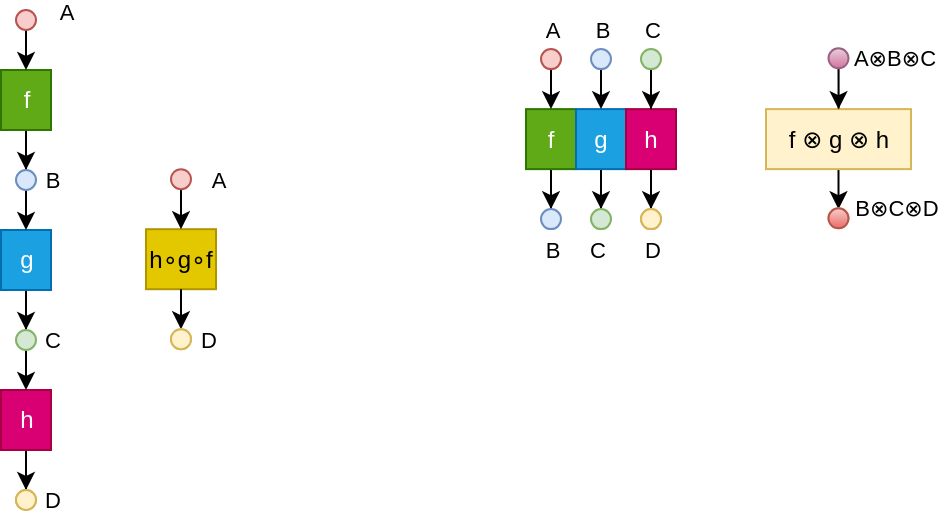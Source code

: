 <mxfile version="21.3.7" type="device">
  <diagram name="Seite-1" id="Y6UvktKQmZfqpKk45XSU">
    <mxGraphModel dx="574" dy="304" grid="1" gridSize="10" guides="1" tooltips="1" connect="1" arrows="1" fold="1" page="1" pageScale="1" pageWidth="827" pageHeight="1169" background="none" math="0" shadow="0">
      <root>
        <mxCell id="0" />
        <mxCell id="1" parent="0" />
        <mxCell id="nsbNEEGzbuQB1YljoGs6-12" style="edgeStyle=orthogonalEdgeStyle;rounded=0;orthogonalLoop=1;jettySize=auto;html=1;entryX=0.5;entryY=0;entryDx=0;entryDy=0;" parent="1" source="nsbNEEGzbuQB1YljoGs6-1" target="nsbNEEGzbuQB1YljoGs6-11" edge="1">
          <mxGeometry relative="1" as="geometry" />
        </mxCell>
        <mxCell id="nsbNEEGzbuQB1YljoGs6-1" value="f" style="rounded=0;whiteSpace=wrap;html=1;fillColor=#60a917;fontColor=#ffffff;strokeColor=#2D7600;" parent="1" vertex="1">
          <mxGeometry x="337.5" y="280" width="25" height="30" as="geometry" />
        </mxCell>
        <mxCell id="nsbNEEGzbuQB1YljoGs6-2" value="" style="endArrow=classic;html=1;rounded=0;entryX=0.5;entryY=0;entryDx=0;entryDy=0;exitX=0.5;exitY=1;exitDx=0;exitDy=0;" parent="1" source="nsbNEEGzbuQB1YljoGs6-5" target="nsbNEEGzbuQB1YljoGs6-1" edge="1">
          <mxGeometry width="50" height="50" relative="1" as="geometry">
            <mxPoint x="350" y="230" as="sourcePoint" />
            <mxPoint x="370" y="290" as="targetPoint" />
          </mxGeometry>
        </mxCell>
        <mxCell id="nsbNEEGzbuQB1YljoGs6-3" value="A" style="edgeLabel;html=1;align=center;verticalAlign=middle;resizable=0;points=[];" parent="nsbNEEGzbuQB1YljoGs6-2" vertex="1" connectable="0">
          <mxGeometry x="-0.543" y="-2" relative="1" as="geometry">
            <mxPoint x="22" y="-14" as="offset" />
          </mxGeometry>
        </mxCell>
        <mxCell id="nsbNEEGzbuQB1YljoGs6-5" value="" style="ellipse;whiteSpace=wrap;html=1;aspect=fixed;fillColor=#f8cecc;strokeColor=#b85450;" parent="1" vertex="1">
          <mxGeometry x="345" y="250" width="10" height="10" as="geometry" />
        </mxCell>
        <mxCell id="nsbNEEGzbuQB1YljoGs6-18" style="edgeStyle=orthogonalEdgeStyle;rounded=0;orthogonalLoop=1;jettySize=auto;html=1;entryX=0.5;entryY=0;entryDx=0;entryDy=0;" parent="1" source="nsbNEEGzbuQB1YljoGs6-8" target="nsbNEEGzbuQB1YljoGs6-17" edge="1">
          <mxGeometry relative="1" as="geometry" />
        </mxCell>
        <mxCell id="nsbNEEGzbuQB1YljoGs6-8" value="g" style="rounded=0;whiteSpace=wrap;html=1;fillColor=#1ba1e2;fontColor=#ffffff;strokeColor=#006EAF;" parent="1" vertex="1">
          <mxGeometry x="337.5" y="360" width="25" height="30" as="geometry" />
        </mxCell>
        <mxCell id="nsbNEEGzbuQB1YljoGs6-9" value="" style="endArrow=classic;html=1;rounded=0;entryX=0.5;entryY=0;entryDx=0;entryDy=0;exitX=0.5;exitY=1;exitDx=0;exitDy=0;" parent="1" source="nsbNEEGzbuQB1YljoGs6-11" target="nsbNEEGzbuQB1YljoGs6-8" edge="1">
          <mxGeometry width="50" height="50" relative="1" as="geometry">
            <mxPoint x="350" y="350" as="sourcePoint" />
            <mxPoint x="370" y="410" as="targetPoint" />
          </mxGeometry>
        </mxCell>
        <mxCell id="nsbNEEGzbuQB1YljoGs6-10" value="B" style="edgeLabel;html=1;align=center;verticalAlign=middle;resizable=0;points=[];" parent="nsbNEEGzbuQB1YljoGs6-9" vertex="1" connectable="0">
          <mxGeometry x="-0.543" y="-2" relative="1" as="geometry">
            <mxPoint x="15" y="-10" as="offset" />
          </mxGeometry>
        </mxCell>
        <mxCell id="nsbNEEGzbuQB1YljoGs6-11" value="" style="ellipse;whiteSpace=wrap;html=1;aspect=fixed;fillColor=#dae8fc;strokeColor=#6c8ebf;" parent="1" vertex="1">
          <mxGeometry x="345" y="330" width="10" height="10" as="geometry" />
        </mxCell>
        <mxCell id="nsbNEEGzbuQB1YljoGs6-24" style="edgeStyle=orthogonalEdgeStyle;rounded=0;orthogonalLoop=1;jettySize=auto;html=1;entryX=0.5;entryY=0;entryDx=0;entryDy=0;" parent="1" source="nsbNEEGzbuQB1YljoGs6-14" target="nsbNEEGzbuQB1YljoGs6-22" edge="1">
          <mxGeometry relative="1" as="geometry" />
        </mxCell>
        <mxCell id="nsbNEEGzbuQB1YljoGs6-14" value="h" style="rounded=0;whiteSpace=wrap;html=1;fillColor=#d80073;fontColor=#ffffff;strokeColor=#A50040;" parent="1" vertex="1">
          <mxGeometry x="337.5" y="440" width="25" height="30" as="geometry" />
        </mxCell>
        <mxCell id="nsbNEEGzbuQB1YljoGs6-15" value="" style="endArrow=classic;html=1;rounded=0;entryX=0.5;entryY=0;entryDx=0;entryDy=0;exitX=0.5;exitY=1;exitDx=0;exitDy=0;" parent="1" source="nsbNEEGzbuQB1YljoGs6-17" target="nsbNEEGzbuQB1YljoGs6-14" edge="1">
          <mxGeometry width="50" height="50" relative="1" as="geometry">
            <mxPoint x="350" y="430" as="sourcePoint" />
            <mxPoint x="370" y="490" as="targetPoint" />
          </mxGeometry>
        </mxCell>
        <mxCell id="nsbNEEGzbuQB1YljoGs6-16" value="C" style="edgeLabel;html=1;align=center;verticalAlign=middle;resizable=0;points=[];" parent="nsbNEEGzbuQB1YljoGs6-15" vertex="1" connectable="0">
          <mxGeometry x="-0.543" y="-2" relative="1" as="geometry">
            <mxPoint x="15" y="-10" as="offset" />
          </mxGeometry>
        </mxCell>
        <mxCell id="nsbNEEGzbuQB1YljoGs6-17" value="" style="ellipse;whiteSpace=wrap;html=1;aspect=fixed;fillColor=#d5e8d4;strokeColor=#82b366;" parent="1" vertex="1">
          <mxGeometry x="345" y="410" width="10" height="10" as="geometry" />
        </mxCell>
        <mxCell id="nsbNEEGzbuQB1YljoGs6-22" value="" style="ellipse;whiteSpace=wrap;html=1;aspect=fixed;fillColor=#fff2cc;strokeColor=#d6b656;" parent="1" vertex="1">
          <mxGeometry x="345" y="490" width="10" height="10" as="geometry" />
        </mxCell>
        <mxCell id="nsbNEEGzbuQB1YljoGs6-28" value="" style="endArrow=classic;html=1;rounded=0;entryX=0.5;entryY=1;entryDx=0;entryDy=0;exitX=0.5;exitY=1;exitDx=0;exitDy=0;" parent="1" source="nsbNEEGzbuQB1YljoGs6-30" target="nsbNEEGzbuQB1YljoGs6-30" edge="1">
          <mxGeometry width="50" height="50" relative="1" as="geometry">
            <mxPoint x="350" y="510" as="sourcePoint" />
            <mxPoint x="350" y="520" as="targetPoint" />
          </mxGeometry>
        </mxCell>
        <mxCell id="nsbNEEGzbuQB1YljoGs6-29" value="D" style="edgeLabel;html=1;align=center;verticalAlign=middle;resizable=0;points=[];" parent="nsbNEEGzbuQB1YljoGs6-28" vertex="1" connectable="0">
          <mxGeometry x="-0.543" y="-2" relative="1" as="geometry">
            <mxPoint x="13" y="-5" as="offset" />
          </mxGeometry>
        </mxCell>
        <mxCell id="nsbNEEGzbuQB1YljoGs6-30" value="" style="ellipse;whiteSpace=wrap;html=1;aspect=fixed;fillColor=#fff2cc;strokeColor=#d6b656;" parent="1" vertex="1">
          <mxGeometry x="345" y="490" width="10" height="10" as="geometry" />
        </mxCell>
        <mxCell id="nsbNEEGzbuQB1YljoGs6-32" value="h∘g∘f" style="rounded=0;whiteSpace=wrap;html=1;fillColor=#e3c800;fontColor=#000000;strokeColor=#B09500;" parent="1" vertex="1">
          <mxGeometry x="410" y="359.6" width="35" height="30" as="geometry" />
        </mxCell>
        <mxCell id="nsbNEEGzbuQB1YljoGs6-33" value="" style="endArrow=classic;html=1;rounded=0;entryX=0.5;entryY=0;entryDx=0;entryDy=0;exitX=0.5;exitY=1;exitDx=0;exitDy=0;" parent="1" source="nsbNEEGzbuQB1YljoGs6-35" target="nsbNEEGzbuQB1YljoGs6-32" edge="1">
          <mxGeometry width="50" height="50" relative="1" as="geometry">
            <mxPoint x="427.5" y="309.6" as="sourcePoint" />
            <mxPoint x="447.5" y="369.6" as="targetPoint" />
          </mxGeometry>
        </mxCell>
        <mxCell id="nsbNEEGzbuQB1YljoGs6-34" value="A" style="edgeLabel;html=1;align=center;verticalAlign=middle;resizable=0;points=[];" parent="nsbNEEGzbuQB1YljoGs6-33" vertex="1" connectable="0">
          <mxGeometry x="-0.543" y="-2" relative="1" as="geometry">
            <mxPoint x="20" y="-9" as="offset" />
          </mxGeometry>
        </mxCell>
        <mxCell id="nsbNEEGzbuQB1YljoGs6-35" value="" style="ellipse;whiteSpace=wrap;html=1;aspect=fixed;fillColor=#f8cecc;strokeColor=#b85450;" parent="1" vertex="1">
          <mxGeometry x="422.5" y="329.6" width="10" height="10" as="geometry" />
        </mxCell>
        <mxCell id="nsbNEEGzbuQB1YljoGs6-41" style="edgeStyle=orthogonalEdgeStyle;rounded=0;orthogonalLoop=1;jettySize=auto;html=1;entryX=0.5;entryY=0;entryDx=0;entryDy=0;exitX=0.5;exitY=1;exitDx=0;exitDy=0;" parent="1" source="nsbNEEGzbuQB1YljoGs6-32" target="nsbNEEGzbuQB1YljoGs6-46" edge="1">
          <mxGeometry relative="1" as="geometry">
            <mxPoint x="427.524" y="399.32" as="sourcePoint" />
          </mxGeometry>
        </mxCell>
        <mxCell id="nsbNEEGzbuQB1YljoGs6-46" value="" style="ellipse;whiteSpace=wrap;html=1;aspect=fixed;fillColor=#fff2cc;strokeColor=#d6b656;" parent="1" vertex="1">
          <mxGeometry x="422.5" y="409.6" width="10" height="10" as="geometry" />
        </mxCell>
        <mxCell id="nsbNEEGzbuQB1YljoGs6-47" value="" style="endArrow=classic;html=1;rounded=0;entryX=0.5;entryY=1;entryDx=0;entryDy=0;exitX=0.5;exitY=1;exitDx=0;exitDy=0;" parent="1" source="nsbNEEGzbuQB1YljoGs6-49" target="nsbNEEGzbuQB1YljoGs6-49" edge="1">
          <mxGeometry width="50" height="50" relative="1" as="geometry">
            <mxPoint x="427.5" y="429.6" as="sourcePoint" />
            <mxPoint x="427.5" y="439.6" as="targetPoint" />
          </mxGeometry>
        </mxCell>
        <mxCell id="nsbNEEGzbuQB1YljoGs6-48" value="D" style="edgeLabel;html=1;align=center;verticalAlign=middle;resizable=0;points=[];" parent="nsbNEEGzbuQB1YljoGs6-47" vertex="1" connectable="0">
          <mxGeometry x="-0.543" y="-2" relative="1" as="geometry">
            <mxPoint x="13" y="-5" as="offset" />
          </mxGeometry>
        </mxCell>
        <mxCell id="nsbNEEGzbuQB1YljoGs6-49" value="" style="ellipse;whiteSpace=wrap;html=1;aspect=fixed;fillColor=#fff2cc;strokeColor=#d6b656;" parent="1" vertex="1">
          <mxGeometry x="422.5" y="409.6" width="10" height="10" as="geometry" />
        </mxCell>
        <mxCell id="CnhFtb35fEj-tuX86wSi-33" value="B" style="edgeStyle=orthogonalEdgeStyle;rounded=0;orthogonalLoop=1;jettySize=auto;html=1;entryX=0.5;entryY=0;entryDx=0;entryDy=0;" edge="1" parent="1" source="CnhFtb35fEj-tuX86wSi-2" target="CnhFtb35fEj-tuX86wSi-31">
          <mxGeometry x="1" y="20" relative="1" as="geometry">
            <mxPoint x="-20" y="20" as="offset" />
          </mxGeometry>
        </mxCell>
        <mxCell id="CnhFtb35fEj-tuX86wSi-2" value="f" style="rounded=0;whiteSpace=wrap;html=1;fillColor=#60a917;fontColor=#ffffff;strokeColor=#2D7600;" vertex="1" parent="1">
          <mxGeometry x="600" y="299.56" width="25" height="30" as="geometry" />
        </mxCell>
        <mxCell id="CnhFtb35fEj-tuX86wSi-3" value="" style="endArrow=classic;html=1;rounded=0;entryX=0.5;entryY=0;entryDx=0;entryDy=0;exitX=0.5;exitY=1;exitDx=0;exitDy=0;" edge="1" parent="1" source="CnhFtb35fEj-tuX86wSi-5" target="CnhFtb35fEj-tuX86wSi-2">
          <mxGeometry width="50" height="50" relative="1" as="geometry">
            <mxPoint x="612.5" y="249.56" as="sourcePoint" />
            <mxPoint x="632.5" y="309.56" as="targetPoint" />
          </mxGeometry>
        </mxCell>
        <mxCell id="CnhFtb35fEj-tuX86wSi-4" value="A" style="edgeLabel;html=1;align=center;verticalAlign=middle;resizable=0;points=[];" vertex="1" connectable="0" parent="CnhFtb35fEj-tuX86wSi-3">
          <mxGeometry x="-0.543" y="-2" relative="1" as="geometry">
            <mxPoint x="2" y="-24" as="offset" />
          </mxGeometry>
        </mxCell>
        <mxCell id="CnhFtb35fEj-tuX86wSi-5" value="" style="ellipse;whiteSpace=wrap;html=1;aspect=fixed;fillColor=#f8cecc;strokeColor=#b85450;" vertex="1" parent="1">
          <mxGeometry x="607.5" y="269.56" width="10" height="10" as="geometry" />
        </mxCell>
        <mxCell id="CnhFtb35fEj-tuX86wSi-52" value="C" style="edgeStyle=orthogonalEdgeStyle;rounded=0;orthogonalLoop=1;jettySize=auto;html=1;entryX=0.5;entryY=0;entryDx=0;entryDy=0;align=left;" edge="1" parent="1" source="CnhFtb35fEj-tuX86wSi-7" target="CnhFtb35fEj-tuX86wSi-15">
          <mxGeometry x="1" y="-22" relative="1" as="geometry">
            <mxPoint x="14" y="20" as="offset" />
          </mxGeometry>
        </mxCell>
        <mxCell id="CnhFtb35fEj-tuX86wSi-7" value="g" style="rounded=0;whiteSpace=wrap;html=1;fillColor=#1ba1e2;fontColor=#ffffff;strokeColor=#006EAF;" vertex="1" parent="1">
          <mxGeometry x="625" y="299.56" width="25" height="30" as="geometry" />
        </mxCell>
        <mxCell id="CnhFtb35fEj-tuX86wSi-8" value="" style="endArrow=classic;html=1;rounded=0;entryX=0.5;entryY=0;entryDx=0;entryDy=0;exitX=0.5;exitY=1;exitDx=0;exitDy=0;" edge="1" parent="1" source="CnhFtb35fEj-tuX86wSi-10" target="CnhFtb35fEj-tuX86wSi-7">
          <mxGeometry width="50" height="50" relative="1" as="geometry">
            <mxPoint x="637.5" y="289.56" as="sourcePoint" />
            <mxPoint x="657.5" y="349.56" as="targetPoint" />
          </mxGeometry>
        </mxCell>
        <mxCell id="CnhFtb35fEj-tuX86wSi-9" value="B" style="edgeLabel;html=1;align=center;verticalAlign=middle;resizable=0;points=[];" vertex="1" connectable="0" parent="CnhFtb35fEj-tuX86wSi-8">
          <mxGeometry x="-0.543" y="-2" relative="1" as="geometry">
            <mxPoint x="2" y="-24" as="offset" />
          </mxGeometry>
        </mxCell>
        <mxCell id="CnhFtb35fEj-tuX86wSi-10" value="" style="ellipse;whiteSpace=wrap;html=1;aspect=fixed;fillColor=#dae8fc;strokeColor=#6c8ebf;" vertex="1" parent="1">
          <mxGeometry x="632.5" y="269.56" width="10" height="10" as="geometry" />
        </mxCell>
        <mxCell id="CnhFtb35fEj-tuX86wSi-11" style="edgeStyle=orthogonalEdgeStyle;rounded=0;orthogonalLoop=1;jettySize=auto;html=1;entryX=0.5;entryY=0;entryDx=0;entryDy=0;" edge="1" parent="1" source="CnhFtb35fEj-tuX86wSi-12" target="CnhFtb35fEj-tuX86wSi-16">
          <mxGeometry relative="1" as="geometry" />
        </mxCell>
        <mxCell id="CnhFtb35fEj-tuX86wSi-12" value="h" style="rounded=0;whiteSpace=wrap;html=1;fillColor=#d80073;fontColor=#ffffff;strokeColor=#A50040;" vertex="1" parent="1">
          <mxGeometry x="650" y="299.56" width="25" height="30" as="geometry" />
        </mxCell>
        <mxCell id="CnhFtb35fEj-tuX86wSi-15" value="" style="ellipse;whiteSpace=wrap;html=1;aspect=fixed;fillColor=#d5e8d4;strokeColor=#82b366;" vertex="1" parent="1">
          <mxGeometry x="632.5" y="349.56" width="10" height="10" as="geometry" />
        </mxCell>
        <mxCell id="CnhFtb35fEj-tuX86wSi-16" value="" style="ellipse;whiteSpace=wrap;html=1;aspect=fixed;fillColor=#fff2cc;strokeColor=#d6b656;" vertex="1" parent="1">
          <mxGeometry x="657.5" y="349.56" width="10" height="10" as="geometry" />
        </mxCell>
        <mxCell id="CnhFtb35fEj-tuX86wSi-17" value="" style="endArrow=classic;html=1;rounded=0;entryX=0.5;entryY=1;entryDx=0;entryDy=0;exitX=0.5;exitY=1;exitDx=0;exitDy=0;" edge="1" parent="1" source="CnhFtb35fEj-tuX86wSi-19" target="CnhFtb35fEj-tuX86wSi-19">
          <mxGeometry width="50" height="50" relative="1" as="geometry">
            <mxPoint x="662.5" y="369.56" as="sourcePoint" />
            <mxPoint x="662.5" y="379.56" as="targetPoint" />
          </mxGeometry>
        </mxCell>
        <mxCell id="CnhFtb35fEj-tuX86wSi-18" value="D" style="edgeLabel;html=1;align=center;verticalAlign=middle;resizable=0;points=[];" vertex="1" connectable="0" parent="CnhFtb35fEj-tuX86wSi-17">
          <mxGeometry x="-0.543" y="-2" relative="1" as="geometry">
            <mxPoint y="10" as="offset" />
          </mxGeometry>
        </mxCell>
        <mxCell id="CnhFtb35fEj-tuX86wSi-19" value="" style="ellipse;whiteSpace=wrap;html=1;aspect=fixed;fillColor=#fff2cc;strokeColor=#d6b656;" vertex="1" parent="1">
          <mxGeometry x="657.5" y="349.56" width="10" height="10" as="geometry" />
        </mxCell>
        <mxCell id="CnhFtb35fEj-tuX86wSi-30" value="C" style="edgeStyle=orthogonalEdgeStyle;rounded=0;orthogonalLoop=1;jettySize=auto;html=1;entryX=0.5;entryY=0;entryDx=0;entryDy=0;" edge="1" parent="1" source="CnhFtb35fEj-tuX86wSi-29" target="CnhFtb35fEj-tuX86wSi-12">
          <mxGeometry x="-1" y="20" relative="1" as="geometry">
            <mxPoint x="-20" y="-20" as="offset" />
          </mxGeometry>
        </mxCell>
        <mxCell id="CnhFtb35fEj-tuX86wSi-29" value="" style="ellipse;whiteSpace=wrap;html=1;aspect=fixed;fillColor=#d5e8d4;strokeColor=#82b366;" vertex="1" parent="1">
          <mxGeometry x="657.5" y="269.56" width="10" height="10" as="geometry" />
        </mxCell>
        <mxCell id="CnhFtb35fEj-tuX86wSi-31" value="" style="ellipse;whiteSpace=wrap;html=1;aspect=fixed;fillColor=#dae8fc;strokeColor=#6c8ebf;" vertex="1" parent="1">
          <mxGeometry x="607.5" y="349.56" width="10" height="10" as="geometry" />
        </mxCell>
        <mxCell id="CnhFtb35fEj-tuX86wSi-41" style="edgeStyle=orthogonalEdgeStyle;rounded=0;orthogonalLoop=1;jettySize=auto;html=1;entryX=0.5;entryY=0;entryDx=0;entryDy=0;" edge="1" parent="1" source="CnhFtb35fEj-tuX86wSi-42" target="CnhFtb35fEj-tuX86wSi-43">
          <mxGeometry relative="1" as="geometry" />
        </mxCell>
        <mxCell id="CnhFtb35fEj-tuX86wSi-42" value="f ⊗ g ⊗ h" style="rounded=0;whiteSpace=wrap;html=1;fillColor=#fff2cc;strokeColor=#d6b656;" vertex="1" parent="1">
          <mxGeometry x="720" y="299.56" width="72.5" height="30" as="geometry" />
        </mxCell>
        <mxCell id="CnhFtb35fEj-tuX86wSi-43" value="" style="ellipse;whiteSpace=wrap;html=1;aspect=fixed;fillColor=#fff2cc;strokeColor=#d6b656;" vertex="1" parent="1">
          <mxGeometry x="751.25" y="349.16" width="10" height="10" as="geometry" />
        </mxCell>
        <mxCell id="CnhFtb35fEj-tuX86wSi-44" value="" style="endArrow=classic;html=1;rounded=0;entryX=0.5;entryY=1;entryDx=0;entryDy=0;exitX=0.5;exitY=1;exitDx=0;exitDy=0;" edge="1" parent="1" source="CnhFtb35fEj-tuX86wSi-46" target="CnhFtb35fEj-tuX86wSi-46">
          <mxGeometry width="50" height="50" relative="1" as="geometry">
            <mxPoint x="756.25" y="369.16" as="sourcePoint" />
            <mxPoint x="756.25" y="379.16" as="targetPoint" />
          </mxGeometry>
        </mxCell>
        <mxCell id="CnhFtb35fEj-tuX86wSi-45" value="B⊗C⊗D" style="edgeLabel;html=1;align=center;verticalAlign=middle;resizable=0;points=[];" vertex="1" connectable="0" parent="CnhFtb35fEj-tuX86wSi-44">
          <mxGeometry x="-0.543" y="-2" relative="1" as="geometry">
            <mxPoint x="28" y="-10" as="offset" />
          </mxGeometry>
        </mxCell>
        <mxCell id="CnhFtb35fEj-tuX86wSi-46" value="" style="ellipse;whiteSpace=wrap;html=1;aspect=fixed;fillColor=#f8cecc;strokeColor=#b85450;gradientColor=#ea6b66;" vertex="1" parent="1">
          <mxGeometry x="751.25" y="349.16" width="10" height="10" as="geometry" />
        </mxCell>
        <mxCell id="CnhFtb35fEj-tuX86wSi-47" value="A⊗B⊗C" style="edgeStyle=orthogonalEdgeStyle;rounded=0;orthogonalLoop=1;jettySize=auto;html=1;entryX=0.5;entryY=0;entryDx=0;entryDy=0;" edge="1" parent="1" source="CnhFtb35fEj-tuX86wSi-48" target="CnhFtb35fEj-tuX86wSi-42">
          <mxGeometry x="-1" y="28" relative="1" as="geometry">
            <mxPoint y="-5" as="offset" />
          </mxGeometry>
        </mxCell>
        <mxCell id="CnhFtb35fEj-tuX86wSi-48" value="" style="ellipse;whiteSpace=wrap;html=1;aspect=fixed;fillColor=#e6d0de;strokeColor=#996185;gradientColor=#d5739d;" vertex="1" parent="1">
          <mxGeometry x="751.25" y="269.16" width="10" height="10" as="geometry" />
        </mxCell>
      </root>
    </mxGraphModel>
  </diagram>
</mxfile>
